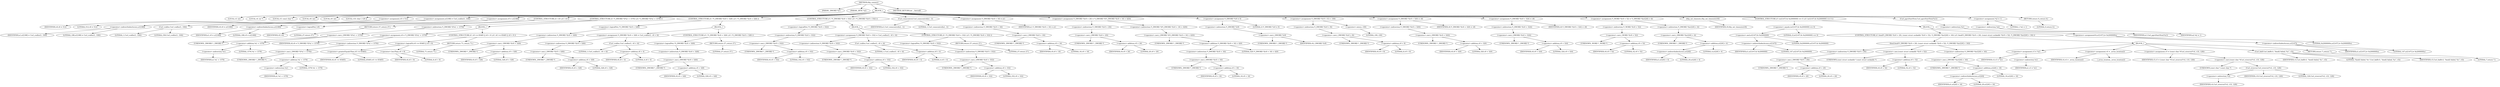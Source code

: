 digraph tftp_connect {  
"1000107" [label = "(METHOD,tftp_connect)" ]
"1000108" [label = "(PARAM,_DWORD *a1)" ]
"1000109" [label = "(PARAM,_BYTE *a2)" ]
"1000110" [label = "(BLOCK,,)" ]
"1000111" [label = "(LOCAL,v3: int)" ]
"1000112" [label = "(LOCAL,v4: int *)" ]
"1000113" [label = "(LOCAL,v5: const char *)" ]
"1000114" [label = "(LOCAL,v8: int)" ]
"1000115" [label = "(LOCAL,v9: int)" ]
"1000116" [label = "(LOCAL,v10: char [ 128 ])" ]
"1000117" [label = "(<operator>.assignment,v8 = 512)" ]
"1000118" [label = "(IDENTIFIER,v8,v8 = 512)" ]
"1000119" [label = "(LITERAL,512,v8 = 512)" ]
"1000120" [label = "(<operator>.assignment,a1[188] = Curl_ccalloc(1, 336))" ]
"1000121" [label = "(<operator>.indirectIndexAccess,a1[188])" ]
"1000122" [label = "(IDENTIFIER,a1,a1[188] = Curl_ccalloc(1, 336))" ]
"1000123" [label = "(LITERAL,188,a1[188] = Curl_ccalloc(1, 336))" ]
"1000124" [label = "(Curl_ccalloc,Curl_ccalloc(1, 336))" ]
"1000125" [label = "(LITERAL,1,Curl_ccalloc(1, 336))" ]
"1000126" [label = "(LITERAL,336,Curl_ccalloc(1, 336))" ]
"1000127" [label = "(<operator>.assignment,v9 = a1[188])" ]
"1000128" [label = "(IDENTIFIER,v9,v9 = a1[188])" ]
"1000129" [label = "(<operator>.indirectIndexAccess,a1[188])" ]
"1000130" [label = "(IDENTIFIER,a1,v9 = a1[188])" ]
"1000131" [label = "(LITERAL,188,v9 = a1[188])" ]
"1000132" [label = "(CONTROL_STRUCTURE,if ( !v9 ),if ( !v9 ))" ]
"1000133" [label = "(<operator>.logicalNot,!v9)" ]
"1000134" [label = "(IDENTIFIER,v9,!v9)" ]
"1000135" [label = "(RETURN,return 27;,return 27;)" ]
"1000136" [label = "(LITERAL,27,return 27;)" ]
"1000137" [label = "(CONTROL_STRUCTURE,if ( *(_DWORD *)(*a1 + 1576) ),if ( *(_DWORD *)(*a1 + 1576) ))" ]
"1000138" [label = "(<operator>.indirection,*(_DWORD *)(*a1 + 1576))" ]
"1000139" [label = "(<operator>.cast,(_DWORD *)(*a1 + 1576))" ]
"1000140" [label = "(UNKNOWN,_DWORD *,_DWORD *)" ]
"1000141" [label = "(<operator>.addition,*a1 + 1576)" ]
"1000142" [label = "(<operator>.indirection,*a1)" ]
"1000143" [label = "(IDENTIFIER,a1,*a1 + 1576)" ]
"1000144" [label = "(LITERAL,1576,*a1 + 1576)" ]
"1000145" [label = "(BLOCK,,)" ]
"1000146" [label = "(<operator>.assignment,v8 = *(_DWORD *)(*a1 + 1576))" ]
"1000147" [label = "(IDENTIFIER,v8,v8 = *(_DWORD *)(*a1 + 1576))" ]
"1000148" [label = "(<operator>.indirection,*(_DWORD *)(*a1 + 1576))" ]
"1000149" [label = "(<operator>.cast,(_DWORD *)(*a1 + 1576))" ]
"1000150" [label = "(UNKNOWN,_DWORD *,_DWORD *)" ]
"1000151" [label = "(<operator>.addition,*a1 + 1576)" ]
"1000152" [label = "(<operator>.indirection,*a1)" ]
"1000153" [label = "(IDENTIFIER,a1,*a1 + 1576)" ]
"1000154" [label = "(LITERAL,1576,*a1 + 1576)" ]
"1000155" [label = "(CONTROL_STRUCTURE,if ( v8 >= 65465 || v8 < 8 ),if ( v8 >= 65465 || v8 < 8 ))" ]
"1000156" [label = "(<operator>.logicalOr,v8 >= 65465 || v8 < 8)" ]
"1000157" [label = "(<operator>.greaterEqualsThan,v8 >= 65465)" ]
"1000158" [label = "(IDENTIFIER,v8,v8 >= 65465)" ]
"1000159" [label = "(LITERAL,65465,v8 >= 65465)" ]
"1000160" [label = "(<operator>.lessThan,v8 < 8)" ]
"1000161" [label = "(IDENTIFIER,v8,v8 < 8)" ]
"1000162" [label = "(LITERAL,8,v8 < 8)" ]
"1000163" [label = "(RETURN,return 71;,return 71;)" ]
"1000164" [label = "(LITERAL,71,return 71;)" ]
"1000165" [label = "(CONTROL_STRUCTURE,if ( !*(_DWORD *)(v9 + 328) ),if ( !*(_DWORD *)(v9 + 328) ))" ]
"1000166" [label = "(<operator>.logicalNot,!*(_DWORD *)(v9 + 328))" ]
"1000167" [label = "(<operator>.indirection,*(_DWORD *)(v9 + 328))" ]
"1000168" [label = "(<operator>.cast,(_DWORD *)(v9 + 328))" ]
"1000169" [label = "(UNKNOWN,_DWORD *,_DWORD *)" ]
"1000170" [label = "(<operator>.addition,v9 + 328)" ]
"1000171" [label = "(IDENTIFIER,v9,v9 + 328)" ]
"1000172" [label = "(LITERAL,328,v9 + 328)" ]
"1000173" [label = "(BLOCK,,)" ]
"1000174" [label = "(<operator>.assignment,*(_DWORD *)(v9 + 328) = Curl_ccalloc(1, v8 + 4))" ]
"1000175" [label = "(<operator>.indirection,*(_DWORD *)(v9 + 328))" ]
"1000176" [label = "(<operator>.cast,(_DWORD *)(v9 + 328))" ]
"1000177" [label = "(UNKNOWN,_DWORD *,_DWORD *)" ]
"1000178" [label = "(<operator>.addition,v9 + 328)" ]
"1000179" [label = "(IDENTIFIER,v9,v9 + 328)" ]
"1000180" [label = "(LITERAL,328,v9 + 328)" ]
"1000181" [label = "(Curl_ccalloc,Curl_ccalloc(1, v8 + 4))" ]
"1000182" [label = "(LITERAL,1,Curl_ccalloc(1, v8 + 4))" ]
"1000183" [label = "(<operator>.addition,v8 + 4)" ]
"1000184" [label = "(IDENTIFIER,v8,v8 + 4)" ]
"1000185" [label = "(LITERAL,4,v8 + 4)" ]
"1000186" [label = "(CONTROL_STRUCTURE,if ( !*(_DWORD *)(v9 + 328) ),if ( !*(_DWORD *)(v9 + 328) ))" ]
"1000187" [label = "(<operator>.logicalNot,!*(_DWORD *)(v9 + 328))" ]
"1000188" [label = "(<operator>.indirection,*(_DWORD *)(v9 + 328))" ]
"1000189" [label = "(<operator>.cast,(_DWORD *)(v9 + 328))" ]
"1000190" [label = "(UNKNOWN,_DWORD *,_DWORD *)" ]
"1000191" [label = "(<operator>.addition,v9 + 328)" ]
"1000192" [label = "(IDENTIFIER,v9,v9 + 328)" ]
"1000193" [label = "(LITERAL,328,v9 + 328)" ]
"1000194" [label = "(RETURN,return 27;,return 27;)" ]
"1000195" [label = "(LITERAL,27,return 27;)" ]
"1000196" [label = "(CONTROL_STRUCTURE,if ( !*(_DWORD *)(v9 + 332) ),if ( !*(_DWORD *)(v9 + 332) ))" ]
"1000197" [label = "(<operator>.logicalNot,!*(_DWORD *)(v9 + 332))" ]
"1000198" [label = "(<operator>.indirection,*(_DWORD *)(v9 + 332))" ]
"1000199" [label = "(<operator>.cast,(_DWORD *)(v9 + 332))" ]
"1000200" [label = "(UNKNOWN,_DWORD *,_DWORD *)" ]
"1000201" [label = "(<operator>.addition,v9 + 332)" ]
"1000202" [label = "(IDENTIFIER,v9,v9 + 332)" ]
"1000203" [label = "(LITERAL,332,v9 + 332)" ]
"1000204" [label = "(BLOCK,,)" ]
"1000205" [label = "(<operator>.assignment,*(_DWORD *)(v9 + 332) = Curl_ccalloc(1, v8 + 4))" ]
"1000206" [label = "(<operator>.indirection,*(_DWORD *)(v9 + 332))" ]
"1000207" [label = "(<operator>.cast,(_DWORD *)(v9 + 332))" ]
"1000208" [label = "(UNKNOWN,_DWORD *,_DWORD *)" ]
"1000209" [label = "(<operator>.addition,v9 + 332)" ]
"1000210" [label = "(IDENTIFIER,v9,v9 + 332)" ]
"1000211" [label = "(LITERAL,332,v9 + 332)" ]
"1000212" [label = "(Curl_ccalloc,Curl_ccalloc(1, v8 + 4))" ]
"1000213" [label = "(LITERAL,1,Curl_ccalloc(1, v8 + 4))" ]
"1000214" [label = "(<operator>.addition,v8 + 4)" ]
"1000215" [label = "(IDENTIFIER,v8,v8 + 4)" ]
"1000216" [label = "(LITERAL,4,v8 + 4)" ]
"1000217" [label = "(CONTROL_STRUCTURE,if ( !*(_DWORD *)(v9 + 332) ),if ( !*(_DWORD *)(v9 + 332) ))" ]
"1000218" [label = "(<operator>.logicalNot,!*(_DWORD *)(v9 + 332))" ]
"1000219" [label = "(<operator>.indirection,*(_DWORD *)(v9 + 332))" ]
"1000220" [label = "(<operator>.cast,(_DWORD *)(v9 + 332))" ]
"1000221" [label = "(UNKNOWN,_DWORD *,_DWORD *)" ]
"1000222" [label = "(<operator>.addition,v9 + 332)" ]
"1000223" [label = "(IDENTIFIER,v9,v9 + 332)" ]
"1000224" [label = "(LITERAL,332,v9 + 332)" ]
"1000225" [label = "(RETURN,return 27;,return 27;)" ]
"1000226" [label = "(LITERAL,27,return 27;)" ]
"1000227" [label = "(Curl_conncontrol,Curl_conncontrol(a1, 1))" ]
"1000228" [label = "(IDENTIFIER,a1,Curl_conncontrol(a1, 1))" ]
"1000229" [label = "(LITERAL,1,Curl_conncontrol(a1, 1))" ]
"1000230" [label = "(<operator>.assignment,*(_DWORD *)(v9 + 16) = a1)" ]
"1000231" [label = "(<operator>.indirection,*(_DWORD *)(v9 + 16))" ]
"1000232" [label = "(<operator>.cast,(_DWORD *)(v9 + 16))" ]
"1000233" [label = "(UNKNOWN,_DWORD *,_DWORD *)" ]
"1000234" [label = "(<operator>.addition,v9 + 16)" ]
"1000235" [label = "(IDENTIFIER,v9,v9 + 16)" ]
"1000236" [label = "(LITERAL,16,v9 + 16)" ]
"1000237" [label = "(IDENTIFIER,a1,*(_DWORD *)(v9 + 16) = a1)" ]
"1000238" [label = "(<operator>.assignment,*(_DWORD *)(v9 + 20) = *(_DWORD *)(*(_DWORD *)(v9 + 16) + 420))" ]
"1000239" [label = "(<operator>.indirection,*(_DWORD *)(v9 + 20))" ]
"1000240" [label = "(<operator>.cast,(_DWORD *)(v9 + 20))" ]
"1000241" [label = "(UNKNOWN,_DWORD *,_DWORD *)" ]
"1000242" [label = "(<operator>.addition,v9 + 20)" ]
"1000243" [label = "(IDENTIFIER,v9,v9 + 20)" ]
"1000244" [label = "(LITERAL,20,v9 + 20)" ]
"1000245" [label = "(<operator>.indirection,*(_DWORD *)(*(_DWORD *)(v9 + 16) + 420))" ]
"1000246" [label = "(<operator>.cast,(_DWORD *)(*(_DWORD *)(v9 + 16) + 420))" ]
"1000247" [label = "(UNKNOWN,_DWORD *,_DWORD *)" ]
"1000248" [label = "(<operator>.addition,*(_DWORD *)(v9 + 16) + 420)" ]
"1000249" [label = "(<operator>.indirection,*(_DWORD *)(v9 + 16))" ]
"1000250" [label = "(<operator>.cast,(_DWORD *)(v9 + 16))" ]
"1000251" [label = "(UNKNOWN,_DWORD *,_DWORD *)" ]
"1000252" [label = "(<operator>.addition,v9 + 16)" ]
"1000253" [label = "(IDENTIFIER,v9,v9 + 16)" ]
"1000254" [label = "(LITERAL,16,v9 + 16)" ]
"1000255" [label = "(LITERAL,420,*(_DWORD *)(v9 + 16) + 420)" ]
"1000256" [label = "(<operator>.assignment,*(_DWORD *)v9 = 0)" ]
"1000257" [label = "(<operator>.indirection,*(_DWORD *)v9)" ]
"1000258" [label = "(<operator>.cast,(_DWORD *)v9)" ]
"1000259" [label = "(UNKNOWN,_DWORD *,_DWORD *)" ]
"1000260" [label = "(IDENTIFIER,v9,(_DWORD *)v9)" ]
"1000261" [label = "(LITERAL,0,*(_DWORD *)v9 = 0)" ]
"1000262" [label = "(<operator>.assignment,*(_DWORD *)(v9 + 8) = -100)" ]
"1000263" [label = "(<operator>.indirection,*(_DWORD *)(v9 + 8))" ]
"1000264" [label = "(<operator>.cast,(_DWORD *)(v9 + 8))" ]
"1000265" [label = "(UNKNOWN,_DWORD *,_DWORD *)" ]
"1000266" [label = "(<operator>.addition,v9 + 8)" ]
"1000267" [label = "(IDENTIFIER,v9,v9 + 8)" ]
"1000268" [label = "(LITERAL,8,v9 + 8)" ]
"1000269" [label = "(<operator>.minus,-100)" ]
"1000270" [label = "(LITERAL,100,-100)" ]
"1000271" [label = "(<operator>.assignment,*(_DWORD *)(v9 + 320) = v8)" ]
"1000272" [label = "(<operator>.indirection,*(_DWORD *)(v9 + 320))" ]
"1000273" [label = "(<operator>.cast,(_DWORD *)(v9 + 320))" ]
"1000274" [label = "(UNKNOWN,_DWORD *,_DWORD *)" ]
"1000275" [label = "(<operator>.addition,v9 + 320)" ]
"1000276" [label = "(IDENTIFIER,v9,v9 + 320)" ]
"1000277" [label = "(LITERAL,320,v9 + 320)" ]
"1000278" [label = "(IDENTIFIER,v8,*(_DWORD *)(v9 + 320) = v8)" ]
"1000279" [label = "(<operator>.assignment,*(_DWORD *)(v9 + 324) = v8)" ]
"1000280" [label = "(<operator>.indirection,*(_DWORD *)(v9 + 324))" ]
"1000281" [label = "(<operator>.cast,(_DWORD *)(v9 + 324))" ]
"1000282" [label = "(UNKNOWN,_DWORD *,_DWORD *)" ]
"1000283" [label = "(<operator>.addition,v9 + 324)" ]
"1000284" [label = "(IDENTIFIER,v9,v9 + 324)" ]
"1000285" [label = "(LITERAL,324,v9 + 324)" ]
"1000286" [label = "(IDENTIFIER,v8,*(_DWORD *)(v9 + 324) = v8)" ]
"1000287" [label = "(<operator>.assignment,*(_WORD *)(v9 + 52) = *(_DWORD *)(a1[20] + 4))" ]
"1000288" [label = "(<operator>.indirection,*(_WORD *)(v9 + 52))" ]
"1000289" [label = "(<operator>.cast,(_WORD *)(v9 + 52))" ]
"1000290" [label = "(UNKNOWN,_WORD *,_WORD *)" ]
"1000291" [label = "(<operator>.addition,v9 + 52)" ]
"1000292" [label = "(IDENTIFIER,v9,v9 + 52)" ]
"1000293" [label = "(LITERAL,52,v9 + 52)" ]
"1000294" [label = "(<operator>.indirection,*(_DWORD *)(a1[20] + 4))" ]
"1000295" [label = "(<operator>.cast,(_DWORD *)(a1[20] + 4))" ]
"1000296" [label = "(UNKNOWN,_DWORD *,_DWORD *)" ]
"1000297" [label = "(<operator>.addition,a1[20] + 4)" ]
"1000298" [label = "(<operator>.indirectIndexAccess,a1[20])" ]
"1000299" [label = "(IDENTIFIER,a1,a1[20] + 4)" ]
"1000300" [label = "(LITERAL,20,a1[20] + 4)" ]
"1000301" [label = "(LITERAL,4,a1[20] + 4)" ]
"1000302" [label = "(tftp_set_timeouts,tftp_set_timeouts(v9))" ]
"1000303" [label = "(IDENTIFIER,v9,tftp_set_timeouts(v9))" ]
"1000304" [label = "(CONTROL_STRUCTURE,if ( (a1[147] & 0x2000000) == 0 ),if ( (a1[147] & 0x2000000) == 0 ))" ]
"1000305" [label = "(<operator>.equals,(a1[147] & 0x2000000) == 0)" ]
"1000306" [label = "(<operator>.and,a1[147] & 0x2000000)" ]
"1000307" [label = "(<operator>.indirectIndexAccess,a1[147])" ]
"1000308" [label = "(IDENTIFIER,a1,a1[147] & 0x2000000)" ]
"1000309" [label = "(LITERAL,147,a1[147] & 0x2000000)" ]
"1000310" [label = "(LITERAL,0x2000000,a1[147] & 0x2000000)" ]
"1000311" [label = "(LITERAL,0,(a1[147] & 0x2000000) == 0)" ]
"1000312" [label = "(BLOCK,,)" ]
"1000313" [label = "(CONTROL_STRUCTURE,if ( bind(*(_DWORD *)(v9 + 20), (const struct sockaddr *)(v9 + 52), *(_DWORD *)(a1[20] + 16)) ),if ( bind(*(_DWORD *)(v9 + 20), (const struct sockaddr *)(v9 + 52), *(_DWORD *)(a1[20] + 16)) ))" ]
"1000314" [label = "(bind,bind(*(_DWORD *)(v9 + 20), (const struct sockaddr *)(v9 + 52), *(_DWORD *)(a1[20] + 16)))" ]
"1000315" [label = "(<operator>.indirection,*(_DWORD *)(v9 + 20))" ]
"1000316" [label = "(<operator>.cast,(_DWORD *)(v9 + 20))" ]
"1000317" [label = "(UNKNOWN,_DWORD *,_DWORD *)" ]
"1000318" [label = "(<operator>.addition,v9 + 20)" ]
"1000319" [label = "(IDENTIFIER,v9,v9 + 20)" ]
"1000320" [label = "(LITERAL,20,v9 + 20)" ]
"1000321" [label = "(<operator>.cast,(const struct sockaddr *)(v9 + 52))" ]
"1000322" [label = "(UNKNOWN,const struct sockaddr *,const struct sockaddr *)" ]
"1000323" [label = "(<operator>.addition,v9 + 52)" ]
"1000324" [label = "(IDENTIFIER,v9,v9 + 52)" ]
"1000325" [label = "(LITERAL,52,v9 + 52)" ]
"1000326" [label = "(<operator>.indirection,*(_DWORD *)(a1[20] + 16))" ]
"1000327" [label = "(<operator>.cast,(_DWORD *)(a1[20] + 16))" ]
"1000328" [label = "(UNKNOWN,_DWORD *,_DWORD *)" ]
"1000329" [label = "(<operator>.addition,a1[20] + 16)" ]
"1000330" [label = "(<operator>.indirectIndexAccess,a1[20])" ]
"1000331" [label = "(IDENTIFIER,a1,a1[20] + 16)" ]
"1000332" [label = "(LITERAL,20,a1[20] + 16)" ]
"1000333" [label = "(LITERAL,16,a1[20] + 16)" ]
"1000334" [label = "(BLOCK,,)" ]
"1000335" [label = "(<operator>.assignment,v3 = *a1)" ]
"1000336" [label = "(IDENTIFIER,v3,v3 = *a1)" ]
"1000337" [label = "(<operator>.indirection,*a1)" ]
"1000338" [label = "(IDENTIFIER,a1,v3 = *a1)" ]
"1000339" [label = "(<operator>.assignment,v4 = _errno_location())" ]
"1000340" [label = "(IDENTIFIER,v4,v4 = _errno_location())" ]
"1000341" [label = "(_errno_location,_errno_location())" ]
"1000342" [label = "(<operator>.assignment,v5 = (const char *)Curl_strerror(*v4, v10, 128))" ]
"1000343" [label = "(IDENTIFIER,v5,v5 = (const char *)Curl_strerror(*v4, v10, 128))" ]
"1000344" [label = "(<operator>.cast,(const char *)Curl_strerror(*v4, v10, 128))" ]
"1000345" [label = "(UNKNOWN,const char *,const char *)" ]
"1000346" [label = "(Curl_strerror,Curl_strerror(*v4, v10, 128))" ]
"1000347" [label = "(<operator>.indirection,*v4)" ]
"1000348" [label = "(IDENTIFIER,v4,Curl_strerror(*v4, v10, 128))" ]
"1000349" [label = "(IDENTIFIER,v10,Curl_strerror(*v4, v10, 128))" ]
"1000350" [label = "(LITERAL,128,Curl_strerror(*v4, v10, 128))" ]
"1000351" [label = "(Curl_failf,Curl_failf(v3, \"bind() failed; %s\", v5))" ]
"1000352" [label = "(IDENTIFIER,v3,Curl_failf(v3, \"bind() failed; %s\", v5))" ]
"1000353" [label = "(LITERAL,\"bind() failed; %s\",Curl_failf(v3, \"bind() failed; %s\", v5))" ]
"1000354" [label = "(IDENTIFIER,v5,Curl_failf(v3, \"bind() failed; %s\", v5))" ]
"1000355" [label = "(RETURN,return 7;,return 7;)" ]
"1000356" [label = "(LITERAL,7,return 7;)" ]
"1000357" [label = "(<operators>.assignmentOr,a1[147] |= 0x2000000u)" ]
"1000358" [label = "(<operator>.indirectIndexAccess,a1[147])" ]
"1000359" [label = "(IDENTIFIER,a1,a1[147] |= 0x2000000u)" ]
"1000360" [label = "(LITERAL,147,a1[147] |= 0x2000000u)" ]
"1000361" [label = "(LITERAL,0x2000000u,a1[147] |= 0x2000000u)" ]
"1000362" [label = "(Curl_pgrsStartNow,Curl_pgrsStartNow(*a1))" ]
"1000363" [label = "(<operator>.indirection,*a1)" ]
"1000364" [label = "(IDENTIFIER,a1,Curl_pgrsStartNow(*a1))" ]
"1000365" [label = "(<operator>.assignment,*a2 = 1)" ]
"1000366" [label = "(<operator>.indirection,*a2)" ]
"1000367" [label = "(IDENTIFIER,a2,*a2 = 1)" ]
"1000368" [label = "(LITERAL,1,*a2 = 1)" ]
"1000369" [label = "(RETURN,return 0;,return 0;)" ]
"1000370" [label = "(LITERAL,0,return 0;)" ]
"1000371" [label = "(METHOD_RETURN,int __fastcall)" ]
  "1000107" -> "1000108" 
  "1000107" -> "1000109" 
  "1000107" -> "1000110" 
  "1000107" -> "1000371" 
  "1000110" -> "1000111" 
  "1000110" -> "1000112" 
  "1000110" -> "1000113" 
  "1000110" -> "1000114" 
  "1000110" -> "1000115" 
  "1000110" -> "1000116" 
  "1000110" -> "1000117" 
  "1000110" -> "1000120" 
  "1000110" -> "1000127" 
  "1000110" -> "1000132" 
  "1000110" -> "1000137" 
  "1000110" -> "1000165" 
  "1000110" -> "1000196" 
  "1000110" -> "1000227" 
  "1000110" -> "1000230" 
  "1000110" -> "1000238" 
  "1000110" -> "1000256" 
  "1000110" -> "1000262" 
  "1000110" -> "1000271" 
  "1000110" -> "1000279" 
  "1000110" -> "1000287" 
  "1000110" -> "1000302" 
  "1000110" -> "1000304" 
  "1000110" -> "1000362" 
  "1000110" -> "1000365" 
  "1000110" -> "1000369" 
  "1000117" -> "1000118" 
  "1000117" -> "1000119" 
  "1000120" -> "1000121" 
  "1000120" -> "1000124" 
  "1000121" -> "1000122" 
  "1000121" -> "1000123" 
  "1000124" -> "1000125" 
  "1000124" -> "1000126" 
  "1000127" -> "1000128" 
  "1000127" -> "1000129" 
  "1000129" -> "1000130" 
  "1000129" -> "1000131" 
  "1000132" -> "1000133" 
  "1000132" -> "1000135" 
  "1000133" -> "1000134" 
  "1000135" -> "1000136" 
  "1000137" -> "1000138" 
  "1000137" -> "1000145" 
  "1000138" -> "1000139" 
  "1000139" -> "1000140" 
  "1000139" -> "1000141" 
  "1000141" -> "1000142" 
  "1000141" -> "1000144" 
  "1000142" -> "1000143" 
  "1000145" -> "1000146" 
  "1000145" -> "1000155" 
  "1000146" -> "1000147" 
  "1000146" -> "1000148" 
  "1000148" -> "1000149" 
  "1000149" -> "1000150" 
  "1000149" -> "1000151" 
  "1000151" -> "1000152" 
  "1000151" -> "1000154" 
  "1000152" -> "1000153" 
  "1000155" -> "1000156" 
  "1000155" -> "1000163" 
  "1000156" -> "1000157" 
  "1000156" -> "1000160" 
  "1000157" -> "1000158" 
  "1000157" -> "1000159" 
  "1000160" -> "1000161" 
  "1000160" -> "1000162" 
  "1000163" -> "1000164" 
  "1000165" -> "1000166" 
  "1000165" -> "1000173" 
  "1000166" -> "1000167" 
  "1000167" -> "1000168" 
  "1000168" -> "1000169" 
  "1000168" -> "1000170" 
  "1000170" -> "1000171" 
  "1000170" -> "1000172" 
  "1000173" -> "1000174" 
  "1000173" -> "1000186" 
  "1000174" -> "1000175" 
  "1000174" -> "1000181" 
  "1000175" -> "1000176" 
  "1000176" -> "1000177" 
  "1000176" -> "1000178" 
  "1000178" -> "1000179" 
  "1000178" -> "1000180" 
  "1000181" -> "1000182" 
  "1000181" -> "1000183" 
  "1000183" -> "1000184" 
  "1000183" -> "1000185" 
  "1000186" -> "1000187" 
  "1000186" -> "1000194" 
  "1000187" -> "1000188" 
  "1000188" -> "1000189" 
  "1000189" -> "1000190" 
  "1000189" -> "1000191" 
  "1000191" -> "1000192" 
  "1000191" -> "1000193" 
  "1000194" -> "1000195" 
  "1000196" -> "1000197" 
  "1000196" -> "1000204" 
  "1000197" -> "1000198" 
  "1000198" -> "1000199" 
  "1000199" -> "1000200" 
  "1000199" -> "1000201" 
  "1000201" -> "1000202" 
  "1000201" -> "1000203" 
  "1000204" -> "1000205" 
  "1000204" -> "1000217" 
  "1000205" -> "1000206" 
  "1000205" -> "1000212" 
  "1000206" -> "1000207" 
  "1000207" -> "1000208" 
  "1000207" -> "1000209" 
  "1000209" -> "1000210" 
  "1000209" -> "1000211" 
  "1000212" -> "1000213" 
  "1000212" -> "1000214" 
  "1000214" -> "1000215" 
  "1000214" -> "1000216" 
  "1000217" -> "1000218" 
  "1000217" -> "1000225" 
  "1000218" -> "1000219" 
  "1000219" -> "1000220" 
  "1000220" -> "1000221" 
  "1000220" -> "1000222" 
  "1000222" -> "1000223" 
  "1000222" -> "1000224" 
  "1000225" -> "1000226" 
  "1000227" -> "1000228" 
  "1000227" -> "1000229" 
  "1000230" -> "1000231" 
  "1000230" -> "1000237" 
  "1000231" -> "1000232" 
  "1000232" -> "1000233" 
  "1000232" -> "1000234" 
  "1000234" -> "1000235" 
  "1000234" -> "1000236" 
  "1000238" -> "1000239" 
  "1000238" -> "1000245" 
  "1000239" -> "1000240" 
  "1000240" -> "1000241" 
  "1000240" -> "1000242" 
  "1000242" -> "1000243" 
  "1000242" -> "1000244" 
  "1000245" -> "1000246" 
  "1000246" -> "1000247" 
  "1000246" -> "1000248" 
  "1000248" -> "1000249" 
  "1000248" -> "1000255" 
  "1000249" -> "1000250" 
  "1000250" -> "1000251" 
  "1000250" -> "1000252" 
  "1000252" -> "1000253" 
  "1000252" -> "1000254" 
  "1000256" -> "1000257" 
  "1000256" -> "1000261" 
  "1000257" -> "1000258" 
  "1000258" -> "1000259" 
  "1000258" -> "1000260" 
  "1000262" -> "1000263" 
  "1000262" -> "1000269" 
  "1000263" -> "1000264" 
  "1000264" -> "1000265" 
  "1000264" -> "1000266" 
  "1000266" -> "1000267" 
  "1000266" -> "1000268" 
  "1000269" -> "1000270" 
  "1000271" -> "1000272" 
  "1000271" -> "1000278" 
  "1000272" -> "1000273" 
  "1000273" -> "1000274" 
  "1000273" -> "1000275" 
  "1000275" -> "1000276" 
  "1000275" -> "1000277" 
  "1000279" -> "1000280" 
  "1000279" -> "1000286" 
  "1000280" -> "1000281" 
  "1000281" -> "1000282" 
  "1000281" -> "1000283" 
  "1000283" -> "1000284" 
  "1000283" -> "1000285" 
  "1000287" -> "1000288" 
  "1000287" -> "1000294" 
  "1000288" -> "1000289" 
  "1000289" -> "1000290" 
  "1000289" -> "1000291" 
  "1000291" -> "1000292" 
  "1000291" -> "1000293" 
  "1000294" -> "1000295" 
  "1000295" -> "1000296" 
  "1000295" -> "1000297" 
  "1000297" -> "1000298" 
  "1000297" -> "1000301" 
  "1000298" -> "1000299" 
  "1000298" -> "1000300" 
  "1000302" -> "1000303" 
  "1000304" -> "1000305" 
  "1000304" -> "1000312" 
  "1000305" -> "1000306" 
  "1000305" -> "1000311" 
  "1000306" -> "1000307" 
  "1000306" -> "1000310" 
  "1000307" -> "1000308" 
  "1000307" -> "1000309" 
  "1000312" -> "1000313" 
  "1000312" -> "1000357" 
  "1000313" -> "1000314" 
  "1000313" -> "1000334" 
  "1000314" -> "1000315" 
  "1000314" -> "1000321" 
  "1000314" -> "1000326" 
  "1000315" -> "1000316" 
  "1000316" -> "1000317" 
  "1000316" -> "1000318" 
  "1000318" -> "1000319" 
  "1000318" -> "1000320" 
  "1000321" -> "1000322" 
  "1000321" -> "1000323" 
  "1000323" -> "1000324" 
  "1000323" -> "1000325" 
  "1000326" -> "1000327" 
  "1000327" -> "1000328" 
  "1000327" -> "1000329" 
  "1000329" -> "1000330" 
  "1000329" -> "1000333" 
  "1000330" -> "1000331" 
  "1000330" -> "1000332" 
  "1000334" -> "1000335" 
  "1000334" -> "1000339" 
  "1000334" -> "1000342" 
  "1000334" -> "1000351" 
  "1000334" -> "1000355" 
  "1000335" -> "1000336" 
  "1000335" -> "1000337" 
  "1000337" -> "1000338" 
  "1000339" -> "1000340" 
  "1000339" -> "1000341" 
  "1000342" -> "1000343" 
  "1000342" -> "1000344" 
  "1000344" -> "1000345" 
  "1000344" -> "1000346" 
  "1000346" -> "1000347" 
  "1000346" -> "1000349" 
  "1000346" -> "1000350" 
  "1000347" -> "1000348" 
  "1000351" -> "1000352" 
  "1000351" -> "1000353" 
  "1000351" -> "1000354" 
  "1000355" -> "1000356" 
  "1000357" -> "1000358" 
  "1000357" -> "1000361" 
  "1000358" -> "1000359" 
  "1000358" -> "1000360" 
  "1000362" -> "1000363" 
  "1000363" -> "1000364" 
  "1000365" -> "1000366" 
  "1000365" -> "1000368" 
  "1000366" -> "1000367" 
  "1000369" -> "1000370" 
}
